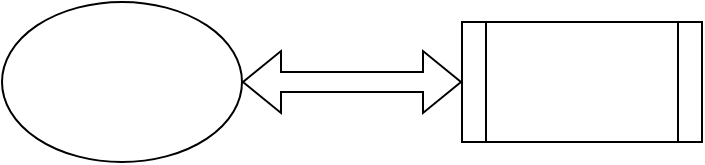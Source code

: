 <mxfile version="22.0.4" type="github">
  <diagram name="第 1 页" id="WGBhoRD8diL3t2J0cVxQ">
    <mxGraphModel dx="1434" dy="802" grid="1" gridSize="10" guides="1" tooltips="1" connect="1" arrows="1" fold="1" page="1" pageScale="1" pageWidth="827" pageHeight="1169" math="0" shadow="0">
      <root>
        <mxCell id="0" />
        <mxCell id="1" parent="0" />
        <mxCell id="hyHoNW6Nh3X8nzcOvSZy-1" value="" style="ellipse;whiteSpace=wrap;html=1;" vertex="1" parent="1">
          <mxGeometry x="240" y="230" width="120" height="80" as="geometry" />
        </mxCell>
        <mxCell id="hyHoNW6Nh3X8nzcOvSZy-2" value="" style="shape=flexArrow;endArrow=classic;startArrow=classic;html=1;rounded=0;exitX=1;exitY=0.5;exitDx=0;exitDy=0;" edge="1" parent="1" source="hyHoNW6Nh3X8nzcOvSZy-1" target="hyHoNW6Nh3X8nzcOvSZy-3">
          <mxGeometry width="100" height="100" relative="1" as="geometry">
            <mxPoint x="360" y="460" as="sourcePoint" />
            <mxPoint x="530" y="270" as="targetPoint" />
          </mxGeometry>
        </mxCell>
        <mxCell id="hyHoNW6Nh3X8nzcOvSZy-3" value="" style="shape=process;whiteSpace=wrap;html=1;backgroundOutline=1;" vertex="1" parent="1">
          <mxGeometry x="470" y="240" width="120" height="60" as="geometry" />
        </mxCell>
      </root>
    </mxGraphModel>
  </diagram>
</mxfile>
